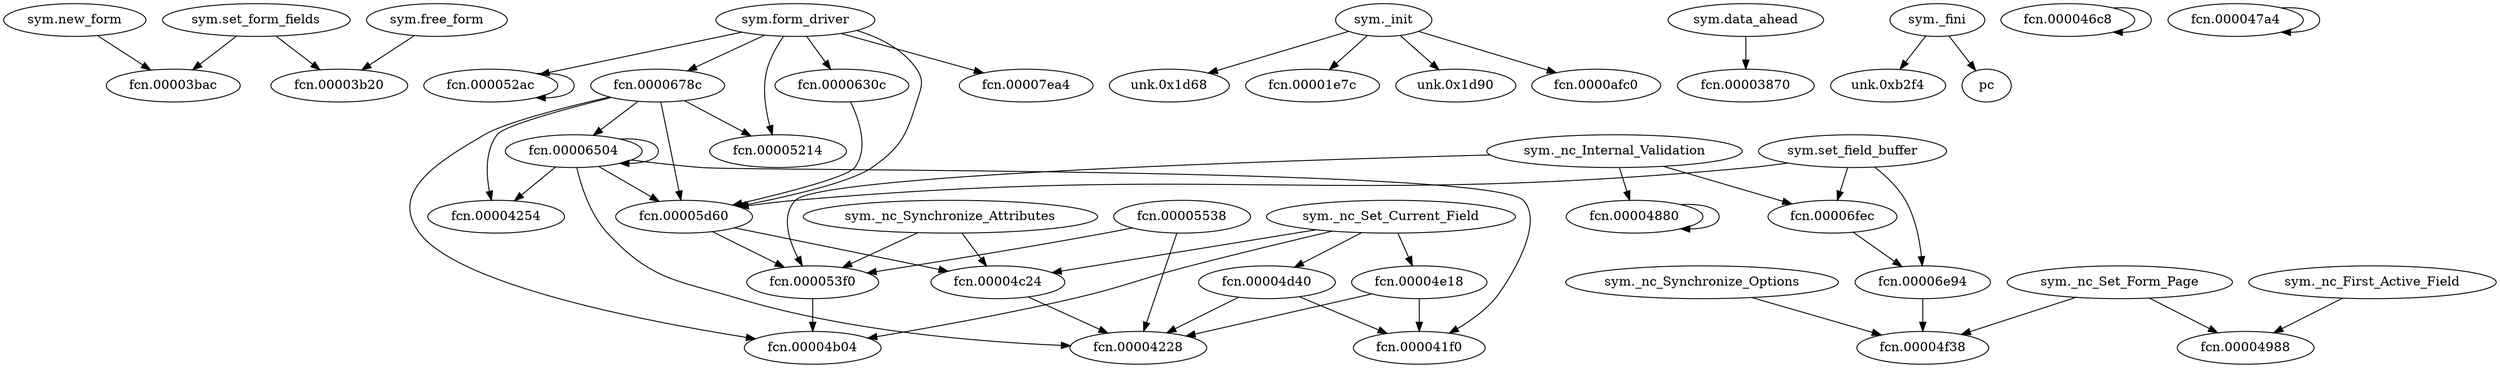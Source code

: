 digraph code {
  "0x00003f90" [label="sym.new_form"];
  "0x00003f90" -> "0x00003bac";
  "0x00003bac" [label="fcn.00003bac"];
  "0x00003ec8" [label="sym.free_form"];
  "0x00003ec8" -> "0x00003b20";
  "0x00003b20" [label="fcn.00003b20"];
  "0x0000878c" [label="sym.form_driver"];
  "0x0000878c" -> "0x000052ac";
  "0x000052ac" [label="fcn.000052ac"];
  "0x0000878c" -> "0x0000678c";
  "0x0000678c" [label="fcn.0000678c"];
  "0x0000878c" -> "0x0000630c";
  "0x0000630c" [label="fcn.0000630c"];
  "0x0000878c" -> "0x00005214";
  "0x00005214" [label="fcn.00005214"];
  "0x0000878c" -> "0x00005d60";
  "0x00005d60" [label="fcn.00005d60"];
  "0x0000878c" -> "0x00007ea4";
  "0x00007ea4" [label="fcn.00007ea4"];
  "0x00004080" [label="sym.set_form_fields"];
  "0x00004080" -> "0x00003b20";
  "0x00003b20" [label="fcn.00003b20"];
  "0x00004080" -> "0x00003bac";
  "0x00003bac" [label="fcn.00003bac"];
  "0x00001d44" [label="sym._init"];
  "0x00001d44" -> "0x00001d68";
  "0x00001d68" [label="unk.0x1d68"];
  "0x00001d44" -> "0x00001e7c";
  "0x00001e7c" [label="fcn.00001e7c"];
  "0x00001d44" -> "0x00001d90";
  "0x00001d90" [label="unk.0x1d90"];
  "0x00001d44" -> "0x0000afc0";
  "0x0000afc0" [label="fcn.0000afc0"];
  "0x00007de4" [label="sym._nc_Internal_Validation"];
  "0x00007de4" -> "0x000053f0";
  "0x000053f0" [label="fcn.000053f0"];
  "0x00007de4" -> "0x00004880";
  "0x00004880" [label="fcn.00004880"];
  "0x00007de4" -> "0x00006fec";
  "0x00006fec" [label="fcn.00006fec"];
  "0x00007494" [label="sym._nc_Set_Current_Field"];
  "0x00007494" -> "0x00004d40";
  "0x00004d40" [label="fcn.00004d40"];
  "0x00007494" -> "0x00004c24";
  "0x00004c24" [label="fcn.00004c24"];
  "0x00007494" -> "0x00004b04";
  "0x00004b04" [label="fcn.00004b04"];
  "0x00007494" -> "0x00004e18";
  "0x00004e18" [label="fcn.00004e18"];
  "0x000085a0" [label="sym._nc_Set_Form_Page"];
  "0x000085a0" -> "0x00004988";
  "0x00004988" [label="fcn.00004988"];
  "0x000085a0" -> "0x00004f38";
  "0x00004f38" [label="fcn.00004f38"];
  "0x000039a0" [label="sym.data_ahead"];
  "0x000039a0" -> "0x00003870";
  "0x00003870" [label="fcn.00003870"];
  "0x0000b2d0" [label="sym._fini"];
  "0x0000b2d0" -> "0x0000b2f4";
  "0x0000b2f4" [label="unk.0xb2f4"];
  "0x0000b2d0" -> "0x00001dc0";
  "0x00001dc0" [label="pc"];
  "0x00007078" [label="sym._nc_Synchronize_Attributes"];
  "0x00007078" -> "0x000053f0";
  "0x000053f0" [label="fcn.000053f0"];
  "0x00007078" -> "0x00004c24";
  "0x00004c24" [label="fcn.00004c24"];
  "0x00008e6c" [label="sym.set_field_buffer"];
  "0x00008e6c" -> "0x00005d60";
  "0x00005d60" [label="fcn.00005d60"];
  "0x00008e6c" -> "0x00006e94";
  "0x00006e94" [label="fcn.00006e94"];
  "0x00008e6c" -> "0x00006fec";
  "0x00006fec" [label="fcn.00006fec"];
  "0x000072ac" [label="sym._nc_Synchronize_Options"];
  "0x000072ac" -> "0x00004f38";
  "0x00004f38" [label="fcn.00004f38"];
  "0x000084ac" [label="sym._nc_First_Active_Field"];
  "0x000084ac" -> "0x00004988";
  "0x00004988" [label="fcn.00004988"];
  "0x000046c8" [label="fcn.000046c8"];
  "0x000046c8" -> "0x000046c8";
  "0x000046c8" [label="fcn.000046c8"];
  "0x000047a4" [label="fcn.000047a4"];
  "0x000047a4" -> "0x000047a4";
  "0x000047a4" [label="fcn.000047a4"];
  "0x00004880" [label="fcn.00004880"];
  "0x00004880" -> "0x00004880";
  "0x00004880" [label="fcn.00004880"];
  "0x000052ac" [label="fcn.000052ac"];
  "0x000052ac" -> "0x000052ac";
  "0x000052ac" [label="fcn.000052ac"];
  "0x000053f0" [label="fcn.000053f0"];
  "0x000053f0" -> "0x00004b04";
  "0x00004b04" [label="fcn.00004b04"];
  "0x00004c24" [label="fcn.00004c24"];
  "0x00004c24" -> "0x00004228";
  "0x00004228" [label="fcn.00004228"];
  "0x00005d60" [label="fcn.00005d60"];
  "0x00005d60" -> "0x000053f0";
  "0x000053f0" [label="fcn.000053f0"];
  "0x00005d60" -> "0x00004c24";
  "0x00004c24" [label="fcn.00004c24"];
  "0x00005538" [label="fcn.00005538"];
  "0x00005538" -> "0x000053f0";
  "0x000053f0" [label="fcn.000053f0"];
  "0x00005538" -> "0x00004228";
  "0x00004228" [label="fcn.00004228"];
  "0x00006504" [label="fcn.00006504"];
  "0x00006504" -> "0x00004228";
  "0x00004228" [label="fcn.00004228"];
  "0x00006504" -> "0x000041f0";
  "0x000041f0" [label="fcn.000041f0"];
  "0x00006504" -> "0x00004254";
  "0x00004254" [label="fcn.00004254"];
  "0x00006504" -> "0x00006504";
  "0x00006504" [label="fcn.00006504"];
  "0x00006504" -> "0x00005d60";
  "0x00005d60" [label="fcn.00005d60"];
  "0x00006e94" [label="fcn.00006e94"];
  "0x00006e94" -> "0x00004f38";
  "0x00004f38" [label="fcn.00004f38"];
  "0x00004d40" [label="fcn.00004d40"];
  "0x00004d40" -> "0x000041f0";
  "0x000041f0" [label="fcn.000041f0"];
  "0x00004d40" -> "0x00004228";
  "0x00004228" [label="fcn.00004228"];
  "0x00004e18" [label="fcn.00004e18"];
  "0x00004e18" -> "0x000041f0";
  "0x000041f0" [label="fcn.000041f0"];
  "0x00004e18" -> "0x00004228";
  "0x00004228" [label="fcn.00004228"];
  "0x00006fec" [label="fcn.00006fec"];
  "0x00006fec" -> "0x00006e94";
  "0x00006e94" [label="fcn.00006e94"];
  "0x0000678c" [label="fcn.0000678c"];
  "0x0000678c" -> "0x00005214";
  "0x00005214" [label="fcn.00005214"];
  "0x0000678c" -> "0x00005d60";
  "0x00005d60" [label="fcn.00005d60"];
  "0x0000678c" -> "0x00004b04";
  "0x00004b04" [label="fcn.00004b04"];
  "0x0000678c" -> "0x00004254";
  "0x00004254" [label="fcn.00004254"];
  "0x0000678c" -> "0x00006504";
  "0x00006504" [label="fcn.00006504"];
  "0x0000630c" [label="fcn.0000630c"];
  "0x0000630c" -> "0x00005d60";
  "0x00005d60" [label="fcn.00005d60"];
}